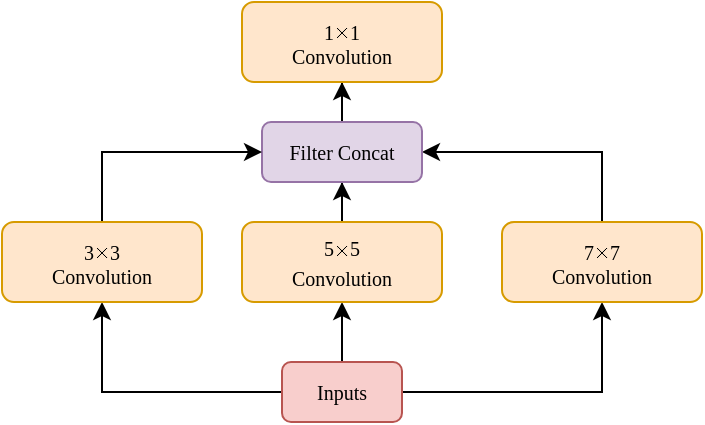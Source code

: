 <mxfile version="28.0.7">
  <diagram name="第 1 页" id="HYxa7WEC0_1FSYDymlBV">
    <mxGraphModel dx="1584" dy="894" grid="1" gridSize="10" guides="1" tooltips="1" connect="1" arrows="1" fold="1" page="1" pageScale="1" pageWidth="850" pageHeight="1100" math="1" shadow="0">
      <root>
        <mxCell id="0" />
        <mxCell id="1" parent="0" />
        <mxCell id="3VmzEEaIs7vSzKfIxGev-8" style="edgeStyle=orthogonalEdgeStyle;rounded=0;orthogonalLoop=1;jettySize=auto;html=1;entryX=0.5;entryY=1;entryDx=0;entryDy=0;" edge="1" parent="1" source="3VmzEEaIs7vSzKfIxGev-1" target="3VmzEEaIs7vSzKfIxGev-18">
          <mxGeometry relative="1" as="geometry">
            <mxPoint x="90" y="290" as="targetPoint" />
          </mxGeometry>
        </mxCell>
        <mxCell id="3VmzEEaIs7vSzKfIxGev-9" style="edgeStyle=orthogonalEdgeStyle;rounded=0;orthogonalLoop=1;jettySize=auto;html=1;entryX=0.5;entryY=1;entryDx=0;entryDy=0;" edge="1" parent="1" source="3VmzEEaIs7vSzKfIxGev-1" target="3VmzEEaIs7vSzKfIxGev-6">
          <mxGeometry relative="1" as="geometry" />
        </mxCell>
        <mxCell id="3VmzEEaIs7vSzKfIxGev-10" style="edgeStyle=orthogonalEdgeStyle;rounded=0;orthogonalLoop=1;jettySize=auto;html=1;entryX=0.5;entryY=1;entryDx=0;entryDy=0;" edge="1" parent="1" source="3VmzEEaIs7vSzKfIxGev-1" target="3VmzEEaIs7vSzKfIxGev-19">
          <mxGeometry relative="1" as="geometry">
            <mxPoint x="340" y="290" as="targetPoint" />
          </mxGeometry>
        </mxCell>
        <mxCell id="3VmzEEaIs7vSzKfIxGev-1" value="&lt;font face=&quot;Times New Roman&quot; style=&quot;font-size: 10px;&quot;&gt;Inputs&lt;/font&gt;" style="rounded=1;whiteSpace=wrap;html=1;fillColor=#f8cecc;strokeColor=#b85450;" vertex="1" parent="1">
          <mxGeometry x="180" y="320" width="60" height="30" as="geometry" />
        </mxCell>
        <mxCell id="3VmzEEaIs7vSzKfIxGev-13" style="edgeStyle=orthogonalEdgeStyle;rounded=0;orthogonalLoop=1;jettySize=auto;html=1;entryX=0.5;entryY=1;entryDx=0;entryDy=0;" edge="1" parent="1" source="3VmzEEaIs7vSzKfIxGev-6" target="3VmzEEaIs7vSzKfIxGev-11">
          <mxGeometry relative="1" as="geometry" />
        </mxCell>
        <mxCell id="3VmzEEaIs7vSzKfIxGev-6" value="&lt;div&gt;&lt;div&gt;&lt;font face=&quot;Times New Roman&quot;&gt;&lt;span style=&quot;font-size: 10px;&quot;&gt;5\( \times \)5&lt;/span&gt;&lt;/font&gt;&lt;/div&gt;&lt;div&gt;&lt;font face=&quot;Times New Roman&quot;&gt;&lt;span style=&quot;font-size: 10px;&quot;&gt;Convolution&lt;/span&gt;&lt;/font&gt;&lt;/div&gt;&lt;/div&gt;" style="rounded=1;whiteSpace=wrap;html=1;fillColor=#ffe6cc;strokeColor=#d79b00;" vertex="1" parent="1">
          <mxGeometry x="160" y="250" width="100" height="40" as="geometry" />
        </mxCell>
        <mxCell id="3VmzEEaIs7vSzKfIxGev-14" style="edgeStyle=orthogonalEdgeStyle;rounded=0;orthogonalLoop=1;jettySize=auto;html=1;entryX=1;entryY=0.5;entryDx=0;entryDy=0;exitX=0.5;exitY=0;exitDx=0;exitDy=0;" edge="1" parent="1" source="3VmzEEaIs7vSzKfIxGev-19" target="3VmzEEaIs7vSzKfIxGev-11">
          <mxGeometry relative="1" as="geometry">
            <mxPoint x="340" y="240" as="sourcePoint" />
            <Array as="points">
              <mxPoint x="340" y="215" />
            </Array>
          </mxGeometry>
        </mxCell>
        <mxCell id="3VmzEEaIs7vSzKfIxGev-17" style="edgeStyle=orthogonalEdgeStyle;rounded=0;orthogonalLoop=1;jettySize=auto;html=1;entryX=0.5;entryY=1;entryDx=0;entryDy=0;" edge="1" parent="1" source="3VmzEEaIs7vSzKfIxGev-11" target="3VmzEEaIs7vSzKfIxGev-21">
          <mxGeometry relative="1" as="geometry">
            <mxPoint x="210" y="170" as="targetPoint" />
          </mxGeometry>
        </mxCell>
        <mxCell id="3VmzEEaIs7vSzKfIxGev-11" value="&lt;font face=&quot;Times New Roman&quot; style=&quot;font-size: 10px;&quot;&gt;Filter Concat&lt;/font&gt;" style="whiteSpace=wrap;html=1;rounded=1;fillColor=#e1d5e7;strokeColor=#9673a6;" vertex="1" parent="1">
          <mxGeometry x="170" y="200" width="80" height="30" as="geometry" />
        </mxCell>
        <mxCell id="3VmzEEaIs7vSzKfIxGev-20" style="edgeStyle=orthogonalEdgeStyle;rounded=0;orthogonalLoop=1;jettySize=auto;html=1;entryX=0;entryY=0.5;entryDx=0;entryDy=0;exitX=0.5;exitY=0;exitDx=0;exitDy=0;" edge="1" parent="1" source="3VmzEEaIs7vSzKfIxGev-18" target="3VmzEEaIs7vSzKfIxGev-11">
          <mxGeometry relative="1" as="geometry" />
        </mxCell>
        <mxCell id="3VmzEEaIs7vSzKfIxGev-18" value="&lt;div style=&quot;line-height: 100%;&quot;&gt;&lt;font face=&quot;Times New Roman&quot;&gt;&lt;span style=&quot;font-size: 10px; line-height: 100%;&quot;&gt;3\( \times \)3&lt;/span&gt;&lt;/font&gt;&lt;/div&gt;&lt;div style=&quot;line-height: 100%;&quot;&gt;&lt;font face=&quot;Times New Roman&quot;&gt;&lt;span style=&quot;font-size: 10px; line-height: 100%;&quot;&gt;Convolution&lt;/span&gt;&lt;/font&gt;&lt;/div&gt;" style="rounded=1;whiteSpace=wrap;html=1;fillColor=#ffe6cc;strokeColor=#d79b00;" vertex="1" parent="1">
          <mxGeometry x="40" y="250" width="100" height="40" as="geometry" />
        </mxCell>
        <mxCell id="3VmzEEaIs7vSzKfIxGev-19" value="&lt;div style=&quot;line-height: 100%;&quot;&gt;&lt;font face=&quot;Times New Roman&quot;&gt;&lt;span style=&quot;font-size: 10px; line-height: 100%;&quot;&gt;7\( \times \)7&lt;/span&gt;&lt;/font&gt;&lt;/div&gt;&lt;div style=&quot;line-height: 100%;&quot;&gt;&lt;font face=&quot;Times New Roman&quot;&gt;&lt;span style=&quot;font-size: 10px; line-height: 100%;&quot;&gt;Convolution&lt;/span&gt;&lt;/font&gt;&lt;/div&gt;" style="rounded=1;whiteSpace=wrap;html=1;fillColor=#ffe6cc;strokeColor=#d79b00;" vertex="1" parent="1">
          <mxGeometry x="290" y="250" width="100" height="40" as="geometry" />
        </mxCell>
        <mxCell id="3VmzEEaIs7vSzKfIxGev-21" value="&lt;div style=&quot;line-height: 100%;&quot;&gt;&lt;font face=&quot;Times New Roman&quot;&gt;&lt;span style=&quot;font-size: 10px; line-height: 100%;&quot;&gt;1\( \times \)1&lt;/span&gt;&lt;/font&gt;&lt;/div&gt;&lt;div style=&quot;line-height: 100%;&quot;&gt;&lt;font face=&quot;Times New Roman&quot;&gt;&lt;span style=&quot;font-size: 10px; line-height: 100%;&quot;&gt;Convolution&lt;/span&gt;&lt;/font&gt;&lt;/div&gt;" style="rounded=1;whiteSpace=wrap;html=1;fillColor=#ffe6cc;strokeColor=#d79b00;" vertex="1" parent="1">
          <mxGeometry x="160" y="140" width="100" height="40" as="geometry" />
        </mxCell>
      </root>
    </mxGraphModel>
  </diagram>
</mxfile>
